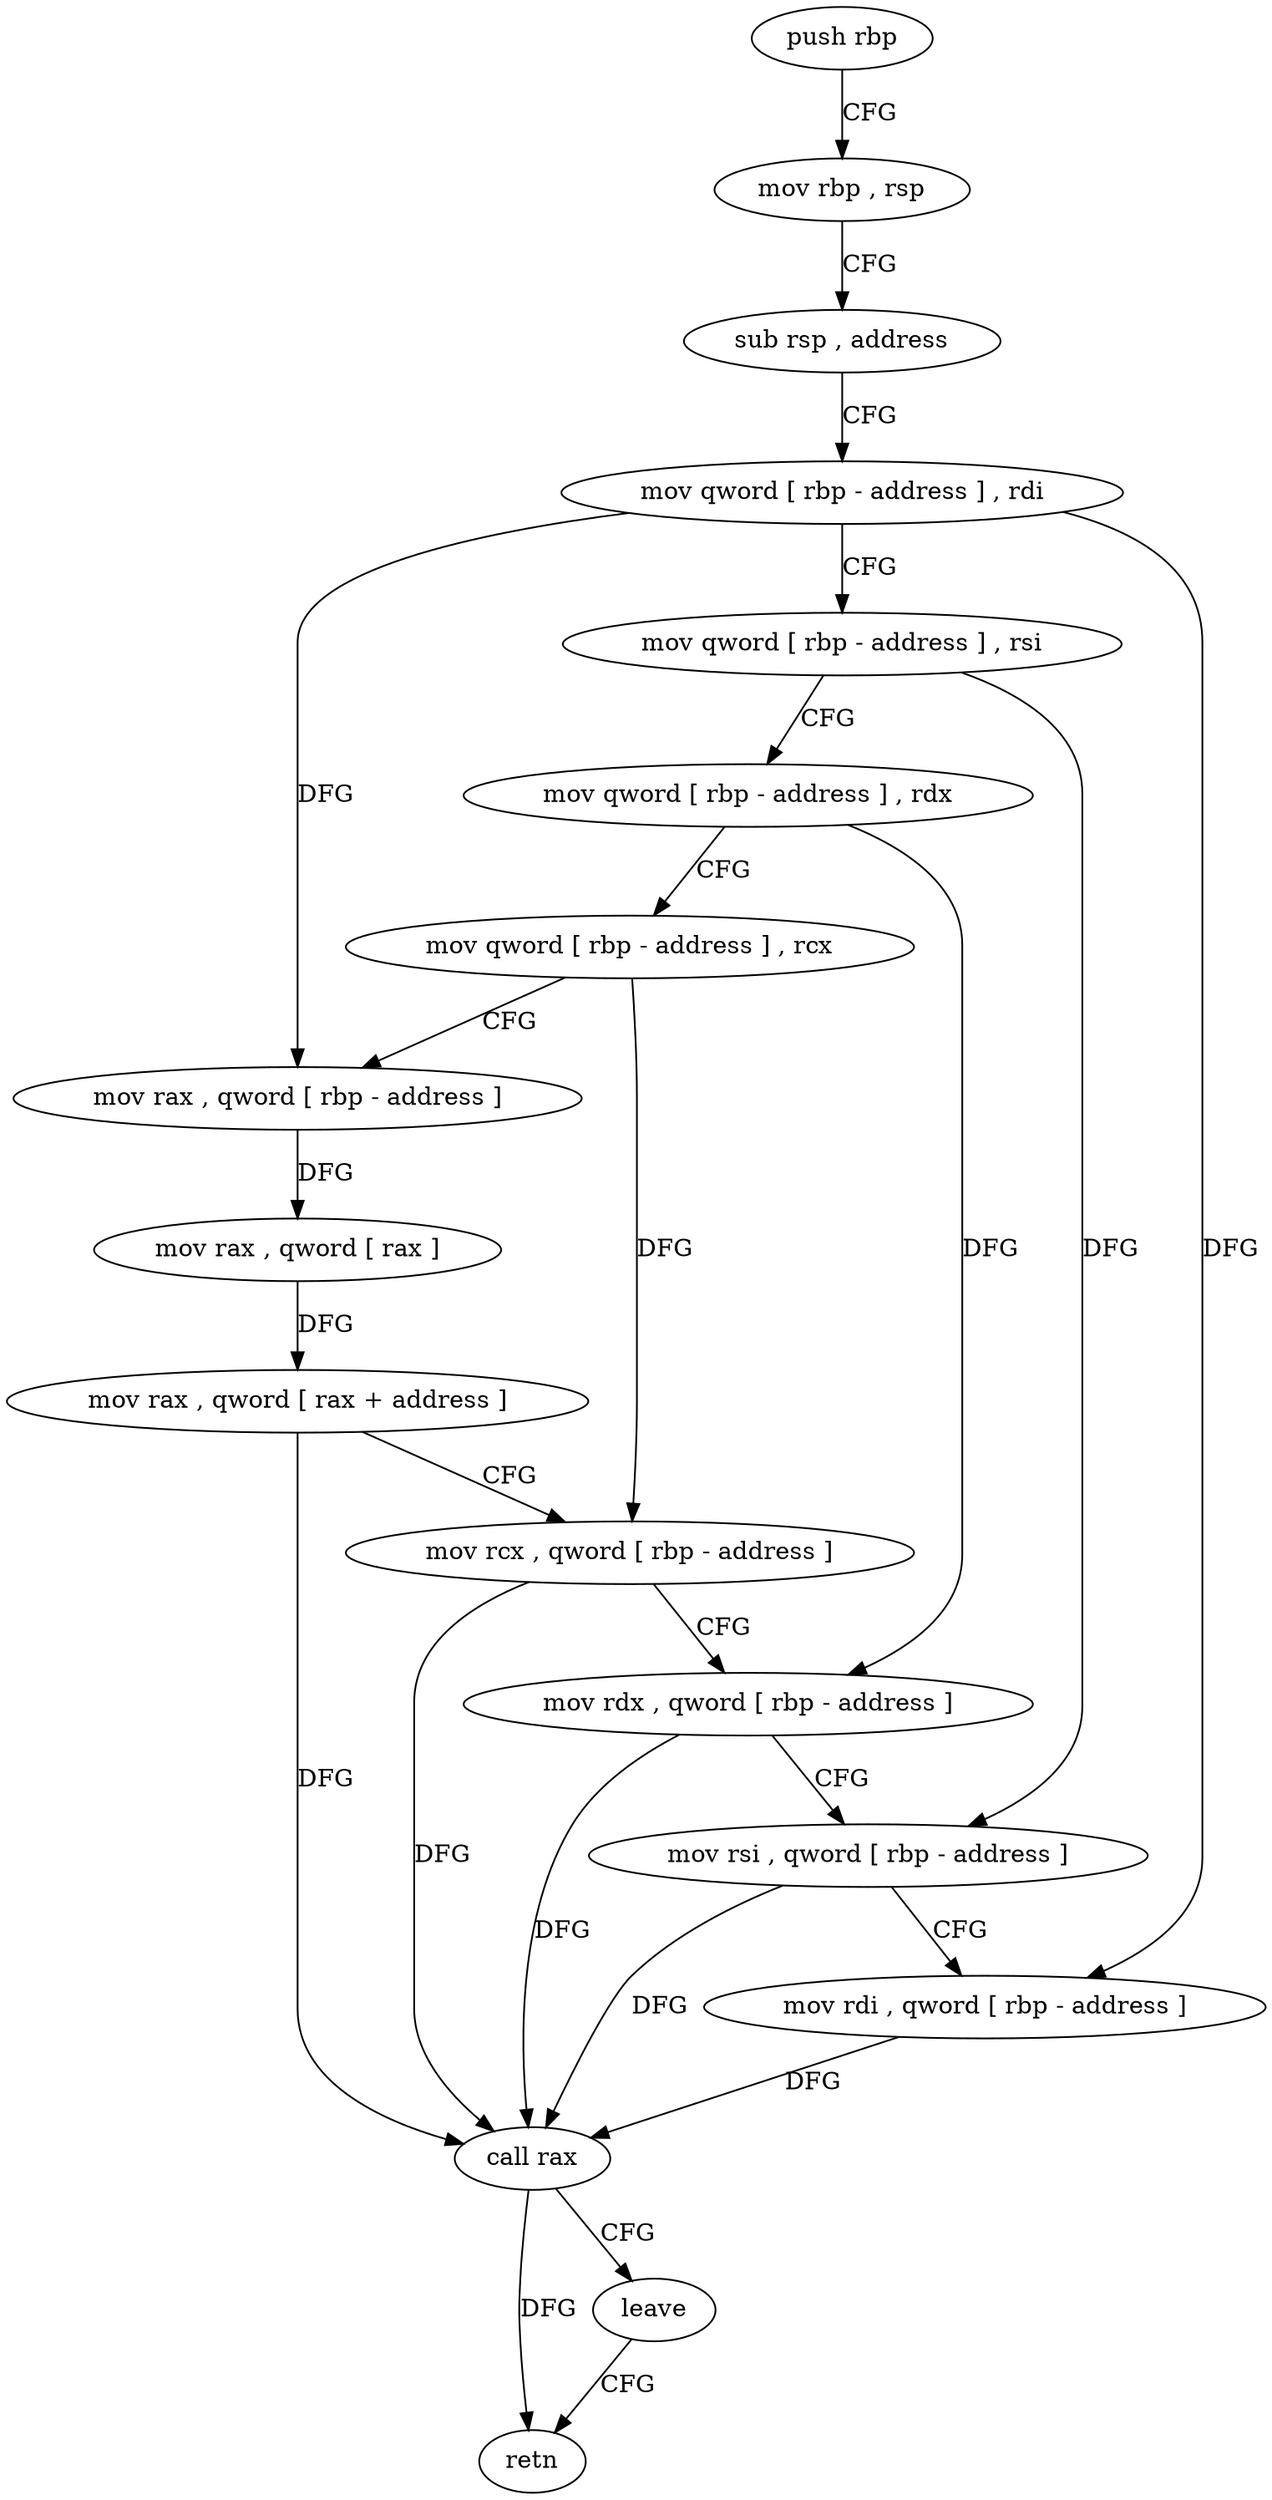 digraph "func" {
"230455" [label = "push rbp" ]
"230456" [label = "mov rbp , rsp" ]
"230459" [label = "sub rsp , address" ]
"230463" [label = "mov qword [ rbp - address ] , rdi" ]
"230467" [label = "mov qword [ rbp - address ] , rsi" ]
"230471" [label = "mov qword [ rbp - address ] , rdx" ]
"230475" [label = "mov qword [ rbp - address ] , rcx" ]
"230479" [label = "mov rax , qword [ rbp - address ]" ]
"230483" [label = "mov rax , qword [ rax ]" ]
"230486" [label = "mov rax , qword [ rax + address ]" ]
"230490" [label = "mov rcx , qword [ rbp - address ]" ]
"230494" [label = "mov rdx , qword [ rbp - address ]" ]
"230498" [label = "mov rsi , qword [ rbp - address ]" ]
"230502" [label = "mov rdi , qword [ rbp - address ]" ]
"230506" [label = "call rax" ]
"230508" [label = "leave" ]
"230509" [label = "retn" ]
"230455" -> "230456" [ label = "CFG" ]
"230456" -> "230459" [ label = "CFG" ]
"230459" -> "230463" [ label = "CFG" ]
"230463" -> "230467" [ label = "CFG" ]
"230463" -> "230479" [ label = "DFG" ]
"230463" -> "230502" [ label = "DFG" ]
"230467" -> "230471" [ label = "CFG" ]
"230467" -> "230498" [ label = "DFG" ]
"230471" -> "230475" [ label = "CFG" ]
"230471" -> "230494" [ label = "DFG" ]
"230475" -> "230479" [ label = "CFG" ]
"230475" -> "230490" [ label = "DFG" ]
"230479" -> "230483" [ label = "DFG" ]
"230483" -> "230486" [ label = "DFG" ]
"230486" -> "230490" [ label = "CFG" ]
"230486" -> "230506" [ label = "DFG" ]
"230490" -> "230494" [ label = "CFG" ]
"230490" -> "230506" [ label = "DFG" ]
"230494" -> "230498" [ label = "CFG" ]
"230494" -> "230506" [ label = "DFG" ]
"230498" -> "230502" [ label = "CFG" ]
"230498" -> "230506" [ label = "DFG" ]
"230502" -> "230506" [ label = "DFG" ]
"230506" -> "230508" [ label = "CFG" ]
"230506" -> "230509" [ label = "DFG" ]
"230508" -> "230509" [ label = "CFG" ]
}

